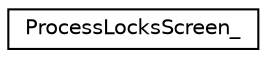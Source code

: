 digraph "Graphical Class Hierarchy"
{
  edge [fontname="Helvetica",fontsize="10",labelfontname="Helvetica",labelfontsize="10"];
  node [fontname="Helvetica",fontsize="10",shape=record];
  rankdir="LR";
  Node0 [label="ProcessLocksScreen_",height=0.2,width=0.4,color="black", fillcolor="white", style="filled",URL="$structProcessLocksScreen__.html"];
}
